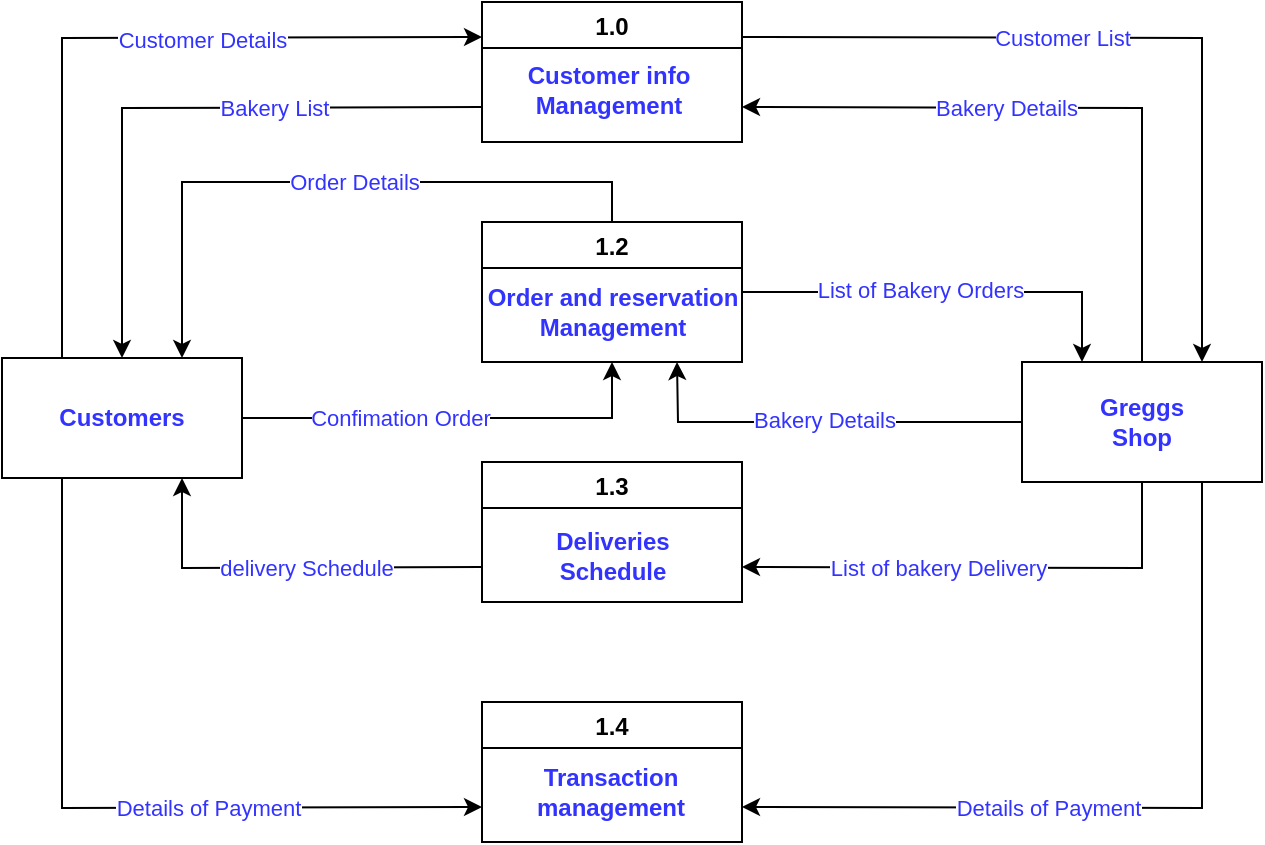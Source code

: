 <mxfile version="18.1.2" type="device"><diagram id="vGxsHUT5siVvODAEwk06" name="Page-1"><mxGraphModel dx="796" dy="493" grid="1" gridSize="10" guides="1" tooltips="1" connect="1" arrows="1" fold="1" page="1" pageScale="1" pageWidth="827" pageHeight="1169" math="0" shadow="0"><root><mxCell id="0"/><mxCell id="1" parent="0"/><mxCell id="hCS_AtZi1vRpFwrxNrrU-1" value="1.0" style="swimlane;startSize=23;" vertex="1" parent="1"><mxGeometry x="330" y="70" width="130" height="70" as="geometry"/></mxCell><mxCell id="hCS_AtZi1vRpFwrxNrrU-2" value="1.2" style="swimlane;" vertex="1" parent="1"><mxGeometry x="330" y="180" width="130" height="70" as="geometry"/></mxCell><mxCell id="hCS_AtZi1vRpFwrxNrrU-3" value="1.3" style="swimlane;" vertex="1" parent="1"><mxGeometry x="330" y="300" width="130" height="70" as="geometry"/></mxCell><mxCell id="hCS_AtZi1vRpFwrxNrrU-4" value="1.4" style="swimlane;" vertex="1" parent="1"><mxGeometry x="330" y="420" width="130" height="70" as="geometry"/></mxCell><mxCell id="hCS_AtZi1vRpFwrxNrrU-5" value="&lt;font color=&quot;#3333ff&quot;&gt;&lt;b&gt;Customers&lt;/b&gt;&lt;/font&gt;" style="rounded=0;whiteSpace=wrap;html=1;" vertex="1" parent="1"><mxGeometry x="90" y="248" width="120" height="60" as="geometry"/></mxCell><mxCell id="hCS_AtZi1vRpFwrxNrrU-6" value="&lt;font color=&quot;#3333ff&quot;&gt;&lt;b&gt;Greggs&lt;br&gt;Shop&lt;/b&gt;&lt;/font&gt;" style="rounded=0;whiteSpace=wrap;html=1;" vertex="1" parent="1"><mxGeometry x="600" y="250" width="120" height="60" as="geometry"/></mxCell><mxCell id="hCS_AtZi1vRpFwrxNrrU-7" value="" style="endArrow=classic;html=1;rounded=0;fontColor=#3333FF;entryX=0;entryY=0.25;entryDx=0;entryDy=0;exitX=0.25;exitY=0;exitDx=0;exitDy=0;" edge="1" parent="1" source="hCS_AtZi1vRpFwrxNrrU-5" target="hCS_AtZi1vRpFwrxNrrU-1"><mxGeometry width="50" height="50" relative="1" as="geometry"><mxPoint x="400" y="300" as="sourcePoint"/><mxPoint x="450" y="250" as="targetPoint"/><Array as="points"><mxPoint x="120" y="88"/></Array></mxGeometry></mxCell><mxCell id="hCS_AtZi1vRpFwrxNrrU-25" value="Customer Details" style="edgeLabel;html=1;align=center;verticalAlign=middle;resizable=0;points=[];fontColor=#3333FF;" vertex="1" connectable="0" parent="hCS_AtZi1vRpFwrxNrrU-7"><mxGeometry x="0.13" y="-1" relative="1" as="geometry"><mxPoint x="21" as="offset"/></mxGeometry></mxCell><mxCell id="hCS_AtZi1vRpFwrxNrrU-8" value="" style="endArrow=classic;html=1;rounded=0;fontColor=#3333FF;entryX=0.5;entryY=0;entryDx=0;entryDy=0;exitX=0;exitY=0.75;exitDx=0;exitDy=0;" edge="1" parent="1" source="hCS_AtZi1vRpFwrxNrrU-1" target="hCS_AtZi1vRpFwrxNrrU-5"><mxGeometry width="50" height="50" relative="1" as="geometry"><mxPoint x="400" y="300" as="sourcePoint"/><mxPoint x="450" y="250" as="targetPoint"/><Array as="points"><mxPoint x="150" y="123"/></Array></mxGeometry></mxCell><mxCell id="hCS_AtZi1vRpFwrxNrrU-26" value="Bakery List" style="edgeLabel;html=1;align=center;verticalAlign=middle;resizable=0;points=[];fontColor=#3333FF;" vertex="1" connectable="0" parent="hCS_AtZi1vRpFwrxNrrU-8"><mxGeometry x="-0.311" y="1" relative="1" as="geometry"><mxPoint x="1" y="-1" as="offset"/></mxGeometry></mxCell><mxCell id="hCS_AtZi1vRpFwrxNrrU-9" value="" style="endArrow=classic;html=1;rounded=0;fontColor=#3333FF;entryX=0;entryY=0.75;entryDx=0;entryDy=0;exitX=0.25;exitY=1;exitDx=0;exitDy=0;" edge="1" parent="1" source="hCS_AtZi1vRpFwrxNrrU-5" target="hCS_AtZi1vRpFwrxNrrU-4"><mxGeometry width="50" height="50" relative="1" as="geometry"><mxPoint x="400" y="300" as="sourcePoint"/><mxPoint x="450" y="250" as="targetPoint"/><Array as="points"><mxPoint x="120" y="473"/></Array></mxGeometry></mxCell><mxCell id="hCS_AtZi1vRpFwrxNrrU-31" value="Details of Payment" style="edgeLabel;html=1;align=center;verticalAlign=middle;resizable=0;points=[];fontColor=#3333FF;" vertex="1" connectable="0" parent="hCS_AtZi1vRpFwrxNrrU-9"><mxGeometry x="0.36" y="-1" relative="1" as="geometry"><mxPoint x="-17" y="-1" as="offset"/></mxGeometry></mxCell><mxCell id="hCS_AtZi1vRpFwrxNrrU-10" value="" style="endArrow=classic;html=1;rounded=0;fontColor=#3333FF;entryX=0.75;entryY=1;entryDx=0;entryDy=0;exitX=0;exitY=0.75;exitDx=0;exitDy=0;" edge="1" parent="1" source="hCS_AtZi1vRpFwrxNrrU-3" target="hCS_AtZi1vRpFwrxNrrU-5"><mxGeometry width="50" height="50" relative="1" as="geometry"><mxPoint x="400" y="300" as="sourcePoint"/><mxPoint x="450" y="250" as="targetPoint"/><Array as="points"><mxPoint x="180" y="353"/></Array></mxGeometry></mxCell><mxCell id="hCS_AtZi1vRpFwrxNrrU-30" value="delivery Schedule" style="edgeLabel;html=1;align=center;verticalAlign=middle;resizable=0;points=[];fontColor=#3333FF;" vertex="1" connectable="0" parent="hCS_AtZi1vRpFwrxNrrU-10"><mxGeometry x="-0.067" relative="1" as="geometry"><mxPoint x="3" as="offset"/></mxGeometry></mxCell><mxCell id="hCS_AtZi1vRpFwrxNrrU-11" value="" style="endArrow=classic;html=1;rounded=0;fontColor=#3333FF;entryX=0.75;entryY=0;entryDx=0;entryDy=0;exitX=0.5;exitY=0;exitDx=0;exitDy=0;" edge="1" parent="1" source="hCS_AtZi1vRpFwrxNrrU-2" target="hCS_AtZi1vRpFwrxNrrU-5"><mxGeometry width="50" height="50" relative="1" as="geometry"><mxPoint x="400" y="300" as="sourcePoint"/><mxPoint x="450" y="250" as="targetPoint"/><Array as="points"><mxPoint x="395" y="160"/><mxPoint x="180" y="160"/></Array></mxGeometry></mxCell><mxCell id="hCS_AtZi1vRpFwrxNrrU-27" value="Order Details" style="edgeLabel;html=1;align=center;verticalAlign=middle;resizable=0;points=[];fontColor=#3333FF;" vertex="1" connectable="0" parent="hCS_AtZi1vRpFwrxNrrU-11"><mxGeometry x="-0.059" relative="1" as="geometry"><mxPoint x="3" as="offset"/></mxGeometry></mxCell><mxCell id="hCS_AtZi1vRpFwrxNrrU-13" value="" style="endArrow=classic;html=1;rounded=0;fontColor=#3333FF;entryX=0.75;entryY=0;entryDx=0;entryDy=0;exitX=1;exitY=0.25;exitDx=0;exitDy=0;" edge="1" parent="1" source="hCS_AtZi1vRpFwrxNrrU-1" target="hCS_AtZi1vRpFwrxNrrU-6"><mxGeometry width="50" height="50" relative="1" as="geometry"><mxPoint x="400" y="300" as="sourcePoint"/><mxPoint x="450" y="250" as="targetPoint"/><Array as="points"><mxPoint x="690" y="88"/></Array></mxGeometry></mxCell><mxCell id="hCS_AtZi1vRpFwrxNrrU-37" value="Customer List" style="edgeLabel;html=1;align=center;verticalAlign=middle;resizable=0;points=[];fontColor=#3333FF;" vertex="1" connectable="0" parent="hCS_AtZi1vRpFwrxNrrU-13"><mxGeometry x="-0.276" relative="1" as="geometry"><mxPoint x="18" as="offset"/></mxGeometry></mxCell><mxCell id="hCS_AtZi1vRpFwrxNrrU-14" value="" style="endArrow=classic;html=1;rounded=0;fontColor=#3333FF;entryX=1;entryY=0.75;entryDx=0;entryDy=0;exitX=0.75;exitY=1;exitDx=0;exitDy=0;" edge="1" parent="1" source="hCS_AtZi1vRpFwrxNrrU-6" target="hCS_AtZi1vRpFwrxNrrU-4"><mxGeometry width="50" height="50" relative="1" as="geometry"><mxPoint x="400" y="300" as="sourcePoint"/><mxPoint x="450" y="250" as="targetPoint"/><Array as="points"><mxPoint x="690" y="473"/></Array></mxGeometry></mxCell><mxCell id="hCS_AtZi1vRpFwrxNrrU-32" value="Details of Payment" style="edgeLabel;html=1;align=center;verticalAlign=middle;resizable=0;points=[];fontColor=#3333FF;" vertex="1" connectable="0" parent="hCS_AtZi1vRpFwrxNrrU-14"><mxGeometry x="0.242" y="1" relative="1" as="geometry"><mxPoint x="4" y="-1" as="offset"/></mxGeometry></mxCell><mxCell id="hCS_AtZi1vRpFwrxNrrU-15" value="" style="endArrow=classic;html=1;rounded=0;fontColor=#3333FF;entryX=1;entryY=0.75;entryDx=0;entryDy=0;exitX=0.5;exitY=0;exitDx=0;exitDy=0;" edge="1" parent="1" source="hCS_AtZi1vRpFwrxNrrU-6" target="hCS_AtZi1vRpFwrxNrrU-1"><mxGeometry width="50" height="50" relative="1" as="geometry"><mxPoint x="400" y="300" as="sourcePoint"/><mxPoint x="450" y="250" as="targetPoint"/><Array as="points"><mxPoint x="660" y="123"/></Array></mxGeometry></mxCell><mxCell id="hCS_AtZi1vRpFwrxNrrU-36" value="Bakery Details" style="edgeLabel;html=1;align=center;verticalAlign=middle;resizable=0;points=[];fontColor=#3333FF;" vertex="1" connectable="0" parent="hCS_AtZi1vRpFwrxNrrU-15"><mxGeometry x="0.235" relative="1" as="geometry"><mxPoint x="7" as="offset"/></mxGeometry></mxCell><mxCell id="hCS_AtZi1vRpFwrxNrrU-18" value="" style="endArrow=classic;html=1;rounded=0;fontColor=#3333FF;entryX=1;entryY=0.75;entryDx=0;entryDy=0;exitX=0.5;exitY=1;exitDx=0;exitDy=0;" edge="1" parent="1" source="hCS_AtZi1vRpFwrxNrrU-6" target="hCS_AtZi1vRpFwrxNrrU-3"><mxGeometry width="50" height="50" relative="1" as="geometry"><mxPoint x="400" y="300" as="sourcePoint"/><mxPoint x="450" y="250" as="targetPoint"/><Array as="points"><mxPoint x="660" y="353"/></Array></mxGeometry></mxCell><mxCell id="hCS_AtZi1vRpFwrxNrrU-33" value="List of bakery Delivery" style="edgeLabel;html=1;align=center;verticalAlign=middle;resizable=0;points=[];fontColor=#3333FF;" vertex="1" connectable="0" parent="hCS_AtZi1vRpFwrxNrrU-18"><mxGeometry x="0.078" relative="1" as="geometry"><mxPoint x="-14" as="offset"/></mxGeometry></mxCell><mxCell id="hCS_AtZi1vRpFwrxNrrU-19" value="" style="endArrow=classic;html=1;rounded=0;fontColor=#3333FF;entryX=0.25;entryY=0;entryDx=0;entryDy=0;exitX=1;exitY=0.5;exitDx=0;exitDy=0;" edge="1" parent="1" source="hCS_AtZi1vRpFwrxNrrU-2" target="hCS_AtZi1vRpFwrxNrrU-6"><mxGeometry width="50" height="50" relative="1" as="geometry"><mxPoint x="400" y="300" as="sourcePoint"/><mxPoint x="450" y="250" as="targetPoint"/><Array as="points"><mxPoint x="630" y="215"/></Array></mxGeometry></mxCell><mxCell id="hCS_AtZi1vRpFwrxNrrU-34" value="List of Bakery Orders" style="edgeLabel;html=1;align=center;verticalAlign=middle;resizable=0;points=[];fontColor=#3333FF;" vertex="1" connectable="0" parent="hCS_AtZi1vRpFwrxNrrU-19"><mxGeometry x="-0.405" y="2" relative="1" as="geometry"><mxPoint x="28" y="1" as="offset"/></mxGeometry></mxCell><mxCell id="hCS_AtZi1vRpFwrxNrrU-20" value="" style="endArrow=classic;html=1;rounded=0;fontColor=#3333FF;entryX=0.75;entryY=1;entryDx=0;entryDy=0;exitX=0;exitY=0.5;exitDx=0;exitDy=0;" edge="1" parent="1" source="hCS_AtZi1vRpFwrxNrrU-6" target="hCS_AtZi1vRpFwrxNrrU-2"><mxGeometry width="50" height="50" relative="1" as="geometry"><mxPoint x="400" y="300" as="sourcePoint"/><mxPoint x="450" y="250" as="targetPoint"/><Array as="points"><mxPoint x="428" y="280"/></Array></mxGeometry></mxCell><mxCell id="hCS_AtZi1vRpFwrxNrrU-35" value="Bakery Details" style="edgeLabel;html=1;align=center;verticalAlign=middle;resizable=0;points=[];fontColor=#3333FF;" vertex="1" connectable="0" parent="hCS_AtZi1vRpFwrxNrrU-20"><mxGeometry x="0.069" relative="1" as="geometry"><mxPoint x="9" y="-1" as="offset"/></mxGeometry></mxCell><mxCell id="hCS_AtZi1vRpFwrxNrrU-21" value="Customer info&lt;br&gt;Management" style="text;html=1;align=center;verticalAlign=middle;resizable=0;points=[];autosize=1;strokeColor=none;fillColor=none;fontColor=#3333FF;fontStyle=1" vertex="1" parent="1"><mxGeometry x="343" y="99" width="100" height="30" as="geometry"/></mxCell><mxCell id="hCS_AtZi1vRpFwrxNrrU-22" value="Order and reservation&lt;br&gt;Management" style="text;html=1;align=center;verticalAlign=middle;resizable=0;points=[];autosize=1;strokeColor=none;fillColor=none;fontColor=#3333FF;fontStyle=1" vertex="1" parent="1"><mxGeometry x="325" y="210" width="140" height="30" as="geometry"/></mxCell><mxCell id="hCS_AtZi1vRpFwrxNrrU-23" value="Deliveries&lt;br&gt;Schedule" style="text;html=1;align=center;verticalAlign=middle;resizable=0;points=[];autosize=1;strokeColor=none;fillColor=none;fontColor=#3333FF;fontStyle=1" vertex="1" parent="1"><mxGeometry x="360" y="332" width="70" height="30" as="geometry"/></mxCell><mxCell id="hCS_AtZi1vRpFwrxNrrU-24" value="Transaction&lt;br&gt;management" style="text;html=1;align=center;verticalAlign=middle;resizable=0;points=[];autosize=1;strokeColor=none;fillColor=none;fontColor=#3333FF;fontStyle=1" vertex="1" parent="1"><mxGeometry x="349" y="450" width="90" height="30" as="geometry"/></mxCell><mxCell id="hCS_AtZi1vRpFwrxNrrU-28" value="" style="endArrow=classic;html=1;rounded=0;fontColor=#3333FF;exitX=1;exitY=0.5;exitDx=0;exitDy=0;entryX=0.5;entryY=1;entryDx=0;entryDy=0;" edge="1" parent="1" source="hCS_AtZi1vRpFwrxNrrU-5" target="hCS_AtZi1vRpFwrxNrrU-2"><mxGeometry width="50" height="50" relative="1" as="geometry"><mxPoint x="400" y="280" as="sourcePoint"/><mxPoint x="450" y="230" as="targetPoint"/><Array as="points"><mxPoint x="395" y="278"/></Array></mxGeometry></mxCell><mxCell id="hCS_AtZi1vRpFwrxNrrU-29" value="Confimation Order" style="edgeLabel;html=1;align=center;verticalAlign=middle;resizable=0;points=[];fontColor=#3333FF;" vertex="1" connectable="0" parent="hCS_AtZi1vRpFwrxNrrU-28"><mxGeometry x="-0.277" y="-1" relative="1" as="geometry"><mxPoint x="2" y="-1" as="offset"/></mxGeometry></mxCell></root></mxGraphModel></diagram></mxfile>